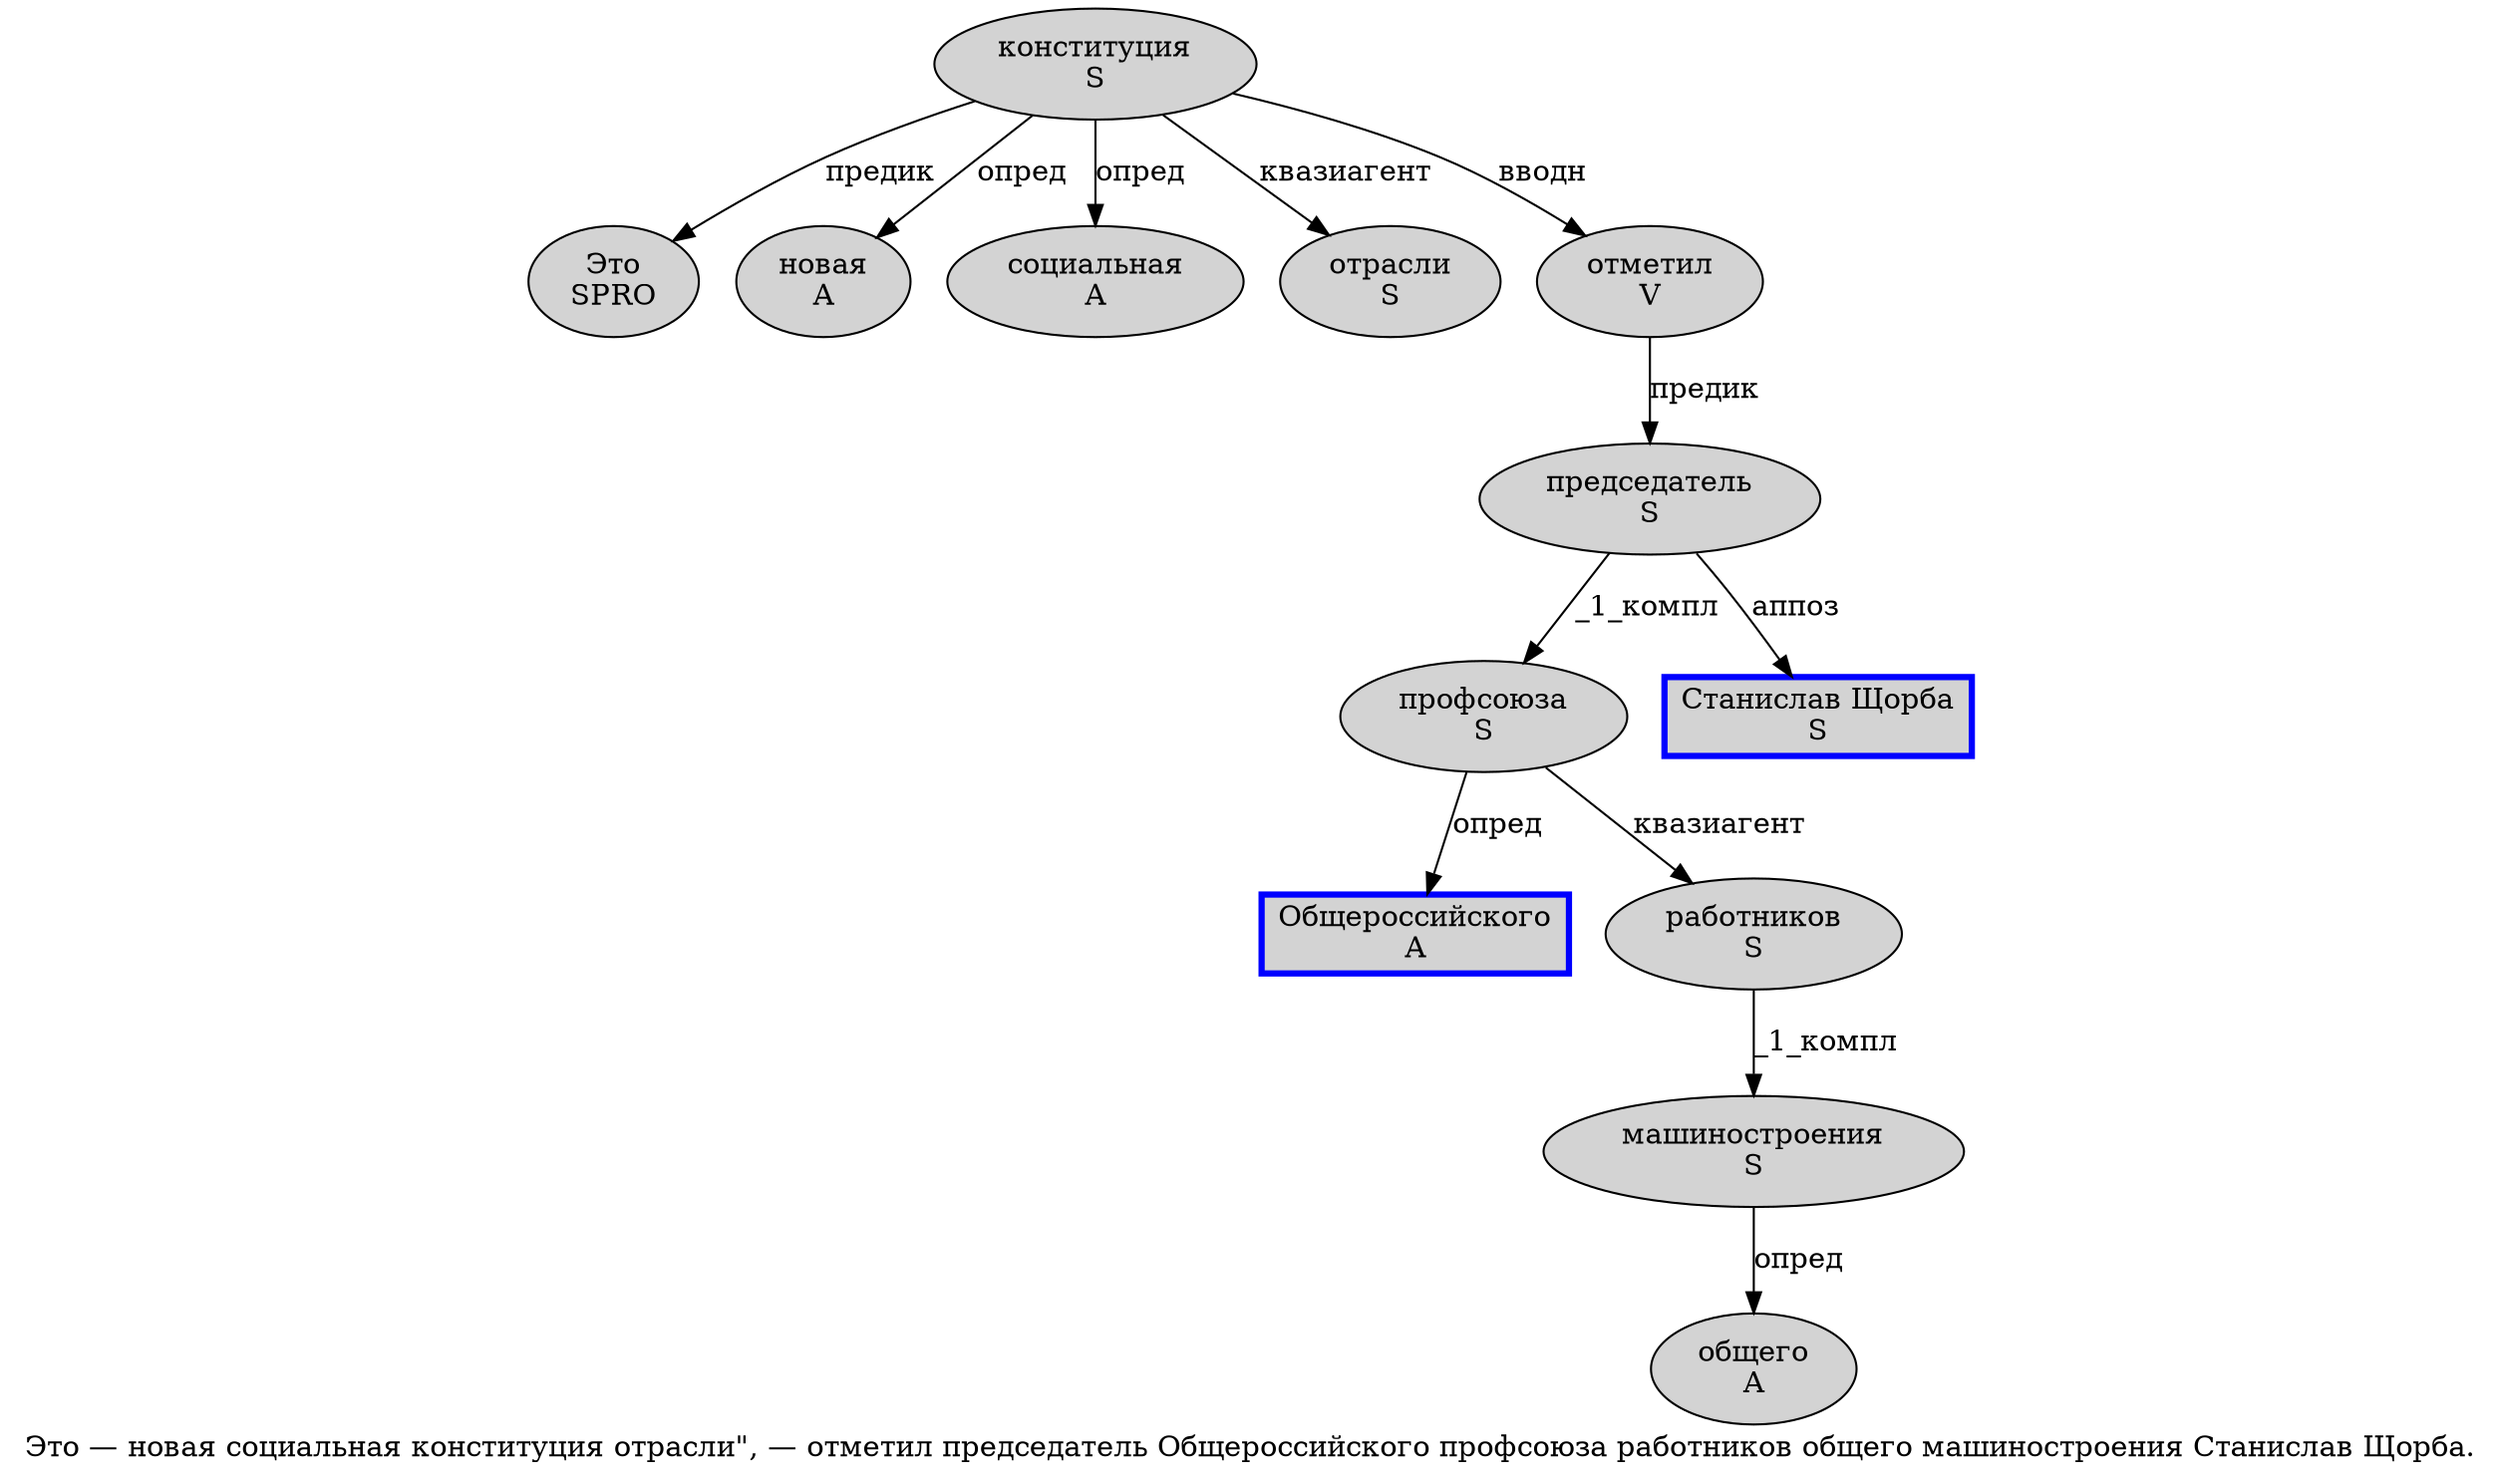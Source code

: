 digraph SENTENCE_404 {
	graph [label="Это — новая социальная конституция отрасли\", — отметил председатель Общероссийского профсоюза работников общего машиностроения Станислав Щорба."]
	node [style=filled]
		0 [label="Это
SPRO" color="" fillcolor=lightgray penwidth=1 shape=ellipse]
		2 [label="новая
A" color="" fillcolor=lightgray penwidth=1 shape=ellipse]
		3 [label="социальная
A" color="" fillcolor=lightgray penwidth=1 shape=ellipse]
		4 [label="конституция
S" color="" fillcolor=lightgray penwidth=1 shape=ellipse]
		5 [label="отрасли
S" color="" fillcolor=lightgray penwidth=1 shape=ellipse]
		9 [label="отметил
V" color="" fillcolor=lightgray penwidth=1 shape=ellipse]
		10 [label="председатель
S" color="" fillcolor=lightgray penwidth=1 shape=ellipse]
		11 [label="Общероссийского
A" color=blue fillcolor=lightgray penwidth=3 shape=box]
		12 [label="профсоюза
S" color="" fillcolor=lightgray penwidth=1 shape=ellipse]
		13 [label="работников
S" color="" fillcolor=lightgray penwidth=1 shape=ellipse]
		14 [label="общего
A" color="" fillcolor=lightgray penwidth=1 shape=ellipse]
		15 [label="машиностроения
S" color="" fillcolor=lightgray penwidth=1 shape=ellipse]
		16 [label="Станислав Щорба
S" color=blue fillcolor=lightgray penwidth=3 shape=box]
			12 -> 11 [label="опред"]
			12 -> 13 [label="квазиагент"]
			13 -> 15 [label="_1_компл"]
			10 -> 12 [label="_1_компл"]
			10 -> 16 [label="аппоз"]
			9 -> 10 [label="предик"]
			4 -> 0 [label="предик"]
			4 -> 2 [label="опред"]
			4 -> 3 [label="опред"]
			4 -> 5 [label="квазиагент"]
			4 -> 9 [label="вводн"]
			15 -> 14 [label="опред"]
}